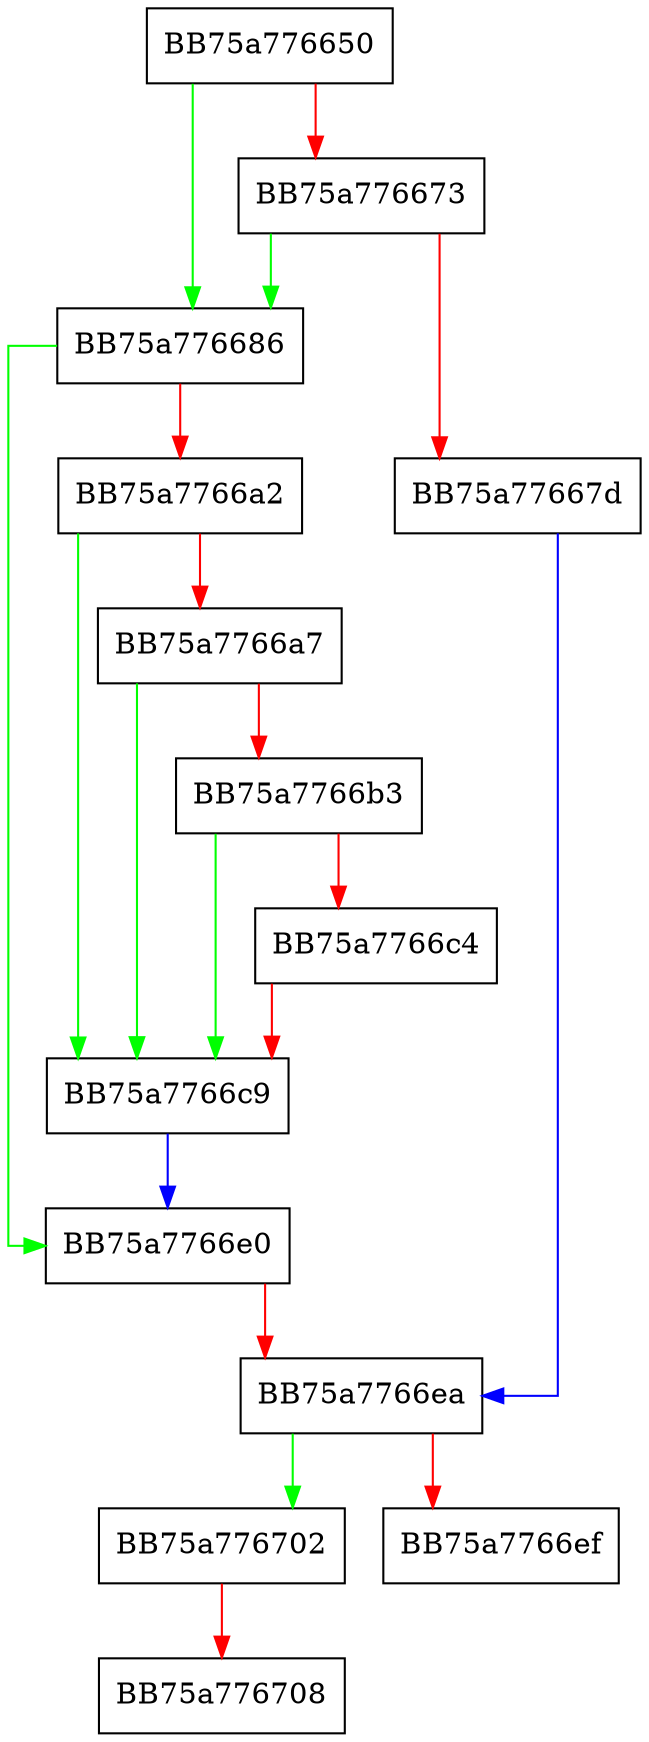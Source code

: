 digraph update_thread_multibyte_data_internal {
  node [shape="box"];
  graph [splines=ortho];
  BB75a776650 -> BB75a776686 [color="green"];
  BB75a776650 -> BB75a776673 [color="red"];
  BB75a776673 -> BB75a776686 [color="green"];
  BB75a776673 -> BB75a77667d [color="red"];
  BB75a77667d -> BB75a7766ea [color="blue"];
  BB75a776686 -> BB75a7766e0 [color="green"];
  BB75a776686 -> BB75a7766a2 [color="red"];
  BB75a7766a2 -> BB75a7766c9 [color="green"];
  BB75a7766a2 -> BB75a7766a7 [color="red"];
  BB75a7766a7 -> BB75a7766c9 [color="green"];
  BB75a7766a7 -> BB75a7766b3 [color="red"];
  BB75a7766b3 -> BB75a7766c9 [color="green"];
  BB75a7766b3 -> BB75a7766c4 [color="red"];
  BB75a7766c4 -> BB75a7766c9 [color="red"];
  BB75a7766c9 -> BB75a7766e0 [color="blue"];
  BB75a7766e0 -> BB75a7766ea [color="red"];
  BB75a7766ea -> BB75a776702 [color="green"];
  BB75a7766ea -> BB75a7766ef [color="red"];
  BB75a776702 -> BB75a776708 [color="red"];
}